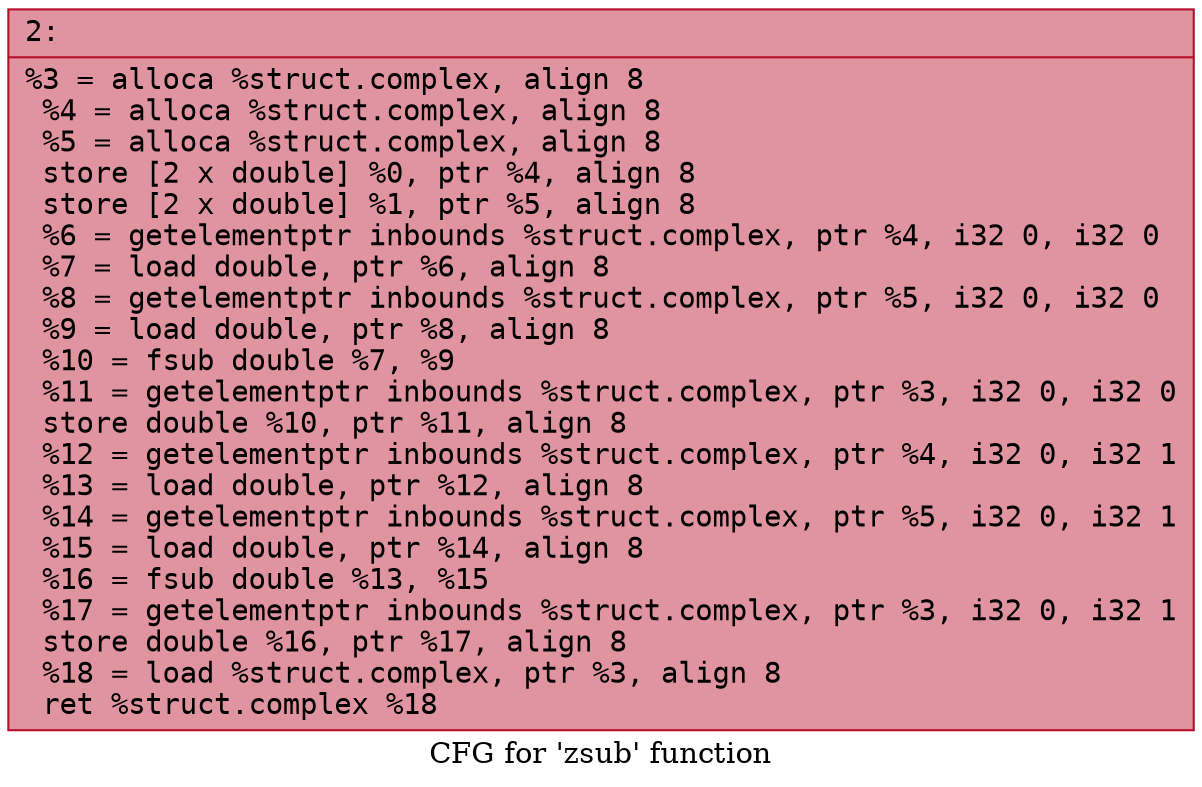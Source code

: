 digraph "CFG for 'zsub' function" {
	label="CFG for 'zsub' function";

	Node0x600000bd6760 [shape=record,color="#b70d28ff", style=filled, fillcolor="#b70d2870" fontname="Courier",label="{2:\l|  %3 = alloca %struct.complex, align 8\l  %4 = alloca %struct.complex, align 8\l  %5 = alloca %struct.complex, align 8\l  store [2 x double] %0, ptr %4, align 8\l  store [2 x double] %1, ptr %5, align 8\l  %6 = getelementptr inbounds %struct.complex, ptr %4, i32 0, i32 0\l  %7 = load double, ptr %6, align 8\l  %8 = getelementptr inbounds %struct.complex, ptr %5, i32 0, i32 0\l  %9 = load double, ptr %8, align 8\l  %10 = fsub double %7, %9\l  %11 = getelementptr inbounds %struct.complex, ptr %3, i32 0, i32 0\l  store double %10, ptr %11, align 8\l  %12 = getelementptr inbounds %struct.complex, ptr %4, i32 0, i32 1\l  %13 = load double, ptr %12, align 8\l  %14 = getelementptr inbounds %struct.complex, ptr %5, i32 0, i32 1\l  %15 = load double, ptr %14, align 8\l  %16 = fsub double %13, %15\l  %17 = getelementptr inbounds %struct.complex, ptr %3, i32 0, i32 1\l  store double %16, ptr %17, align 8\l  %18 = load %struct.complex, ptr %3, align 8\l  ret %struct.complex %18\l}"];
}

